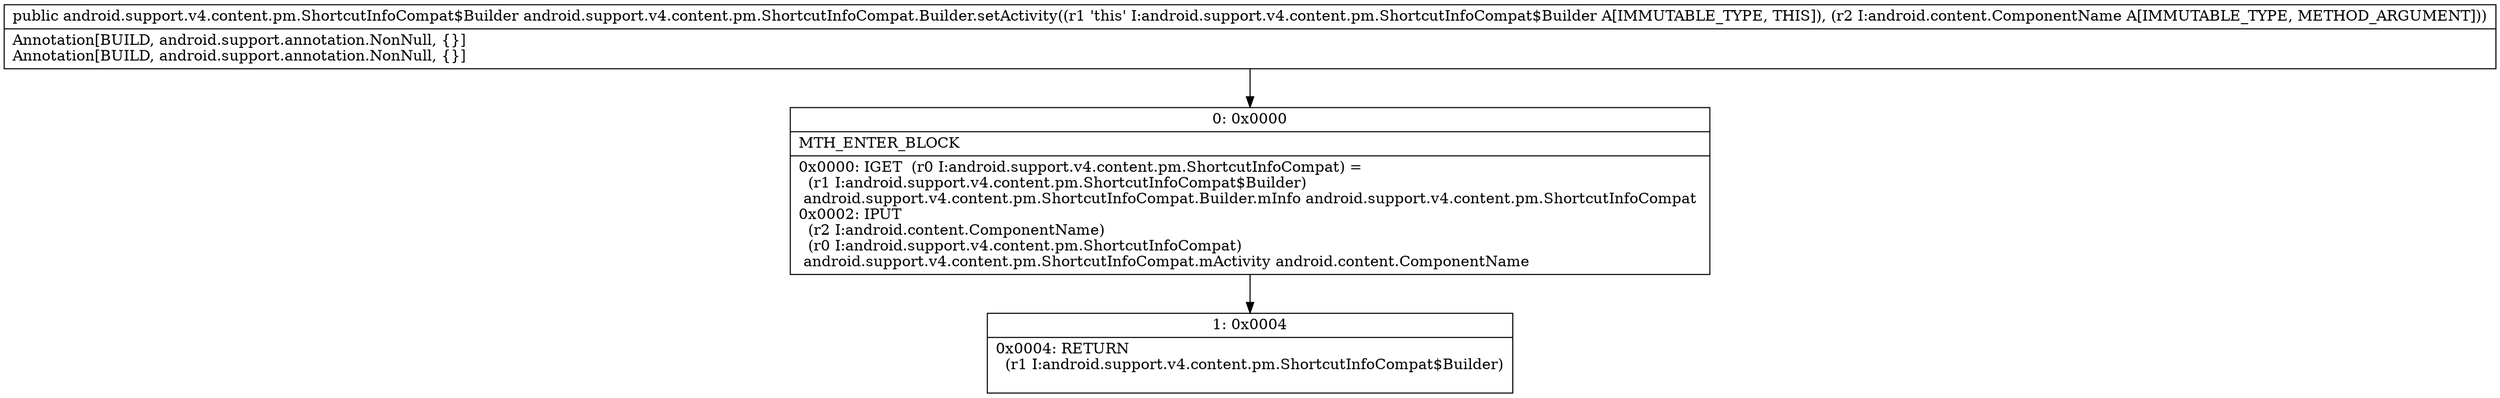 digraph "CFG forandroid.support.v4.content.pm.ShortcutInfoCompat.Builder.setActivity(Landroid\/content\/ComponentName;)Landroid\/support\/v4\/content\/pm\/ShortcutInfoCompat$Builder;" {
Node_0 [shape=record,label="{0\:\ 0x0000|MTH_ENTER_BLOCK\l|0x0000: IGET  (r0 I:android.support.v4.content.pm.ShortcutInfoCompat) = \l  (r1 I:android.support.v4.content.pm.ShortcutInfoCompat$Builder)\l android.support.v4.content.pm.ShortcutInfoCompat.Builder.mInfo android.support.v4.content.pm.ShortcutInfoCompat \l0x0002: IPUT  \l  (r2 I:android.content.ComponentName)\l  (r0 I:android.support.v4.content.pm.ShortcutInfoCompat)\l android.support.v4.content.pm.ShortcutInfoCompat.mActivity android.content.ComponentName \l}"];
Node_1 [shape=record,label="{1\:\ 0x0004|0x0004: RETURN  \l  (r1 I:android.support.v4.content.pm.ShortcutInfoCompat$Builder)\l \l}"];
MethodNode[shape=record,label="{public android.support.v4.content.pm.ShortcutInfoCompat$Builder android.support.v4.content.pm.ShortcutInfoCompat.Builder.setActivity((r1 'this' I:android.support.v4.content.pm.ShortcutInfoCompat$Builder A[IMMUTABLE_TYPE, THIS]), (r2 I:android.content.ComponentName A[IMMUTABLE_TYPE, METHOD_ARGUMENT]))  | Annotation[BUILD, android.support.annotation.NonNull, \{\}]\lAnnotation[BUILD, android.support.annotation.NonNull, \{\}]\l}"];
MethodNode -> Node_0;
Node_0 -> Node_1;
}

